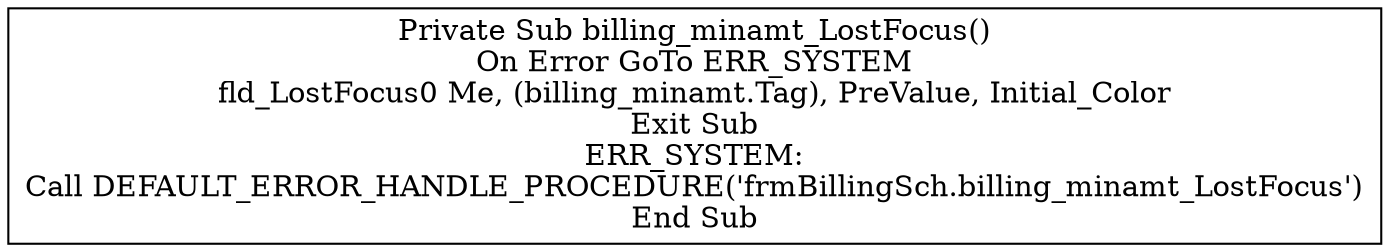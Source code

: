 digraph G{
Node_1 [ label ="Private Sub billing_minamt_LostFocus()\nOn Error GoTo ERR_SYSTEM\nfld_LostFocus0 Me, (billing_minamt.Tag), PreValue, Initial_Color\nExit Sub\nERR_SYSTEM:\nCall DEFAULT_ERROR_HANDLE_PROCEDURE('frmBillingSch.billing_minamt_LostFocus')\nEnd Sub",shape="box"];
}
